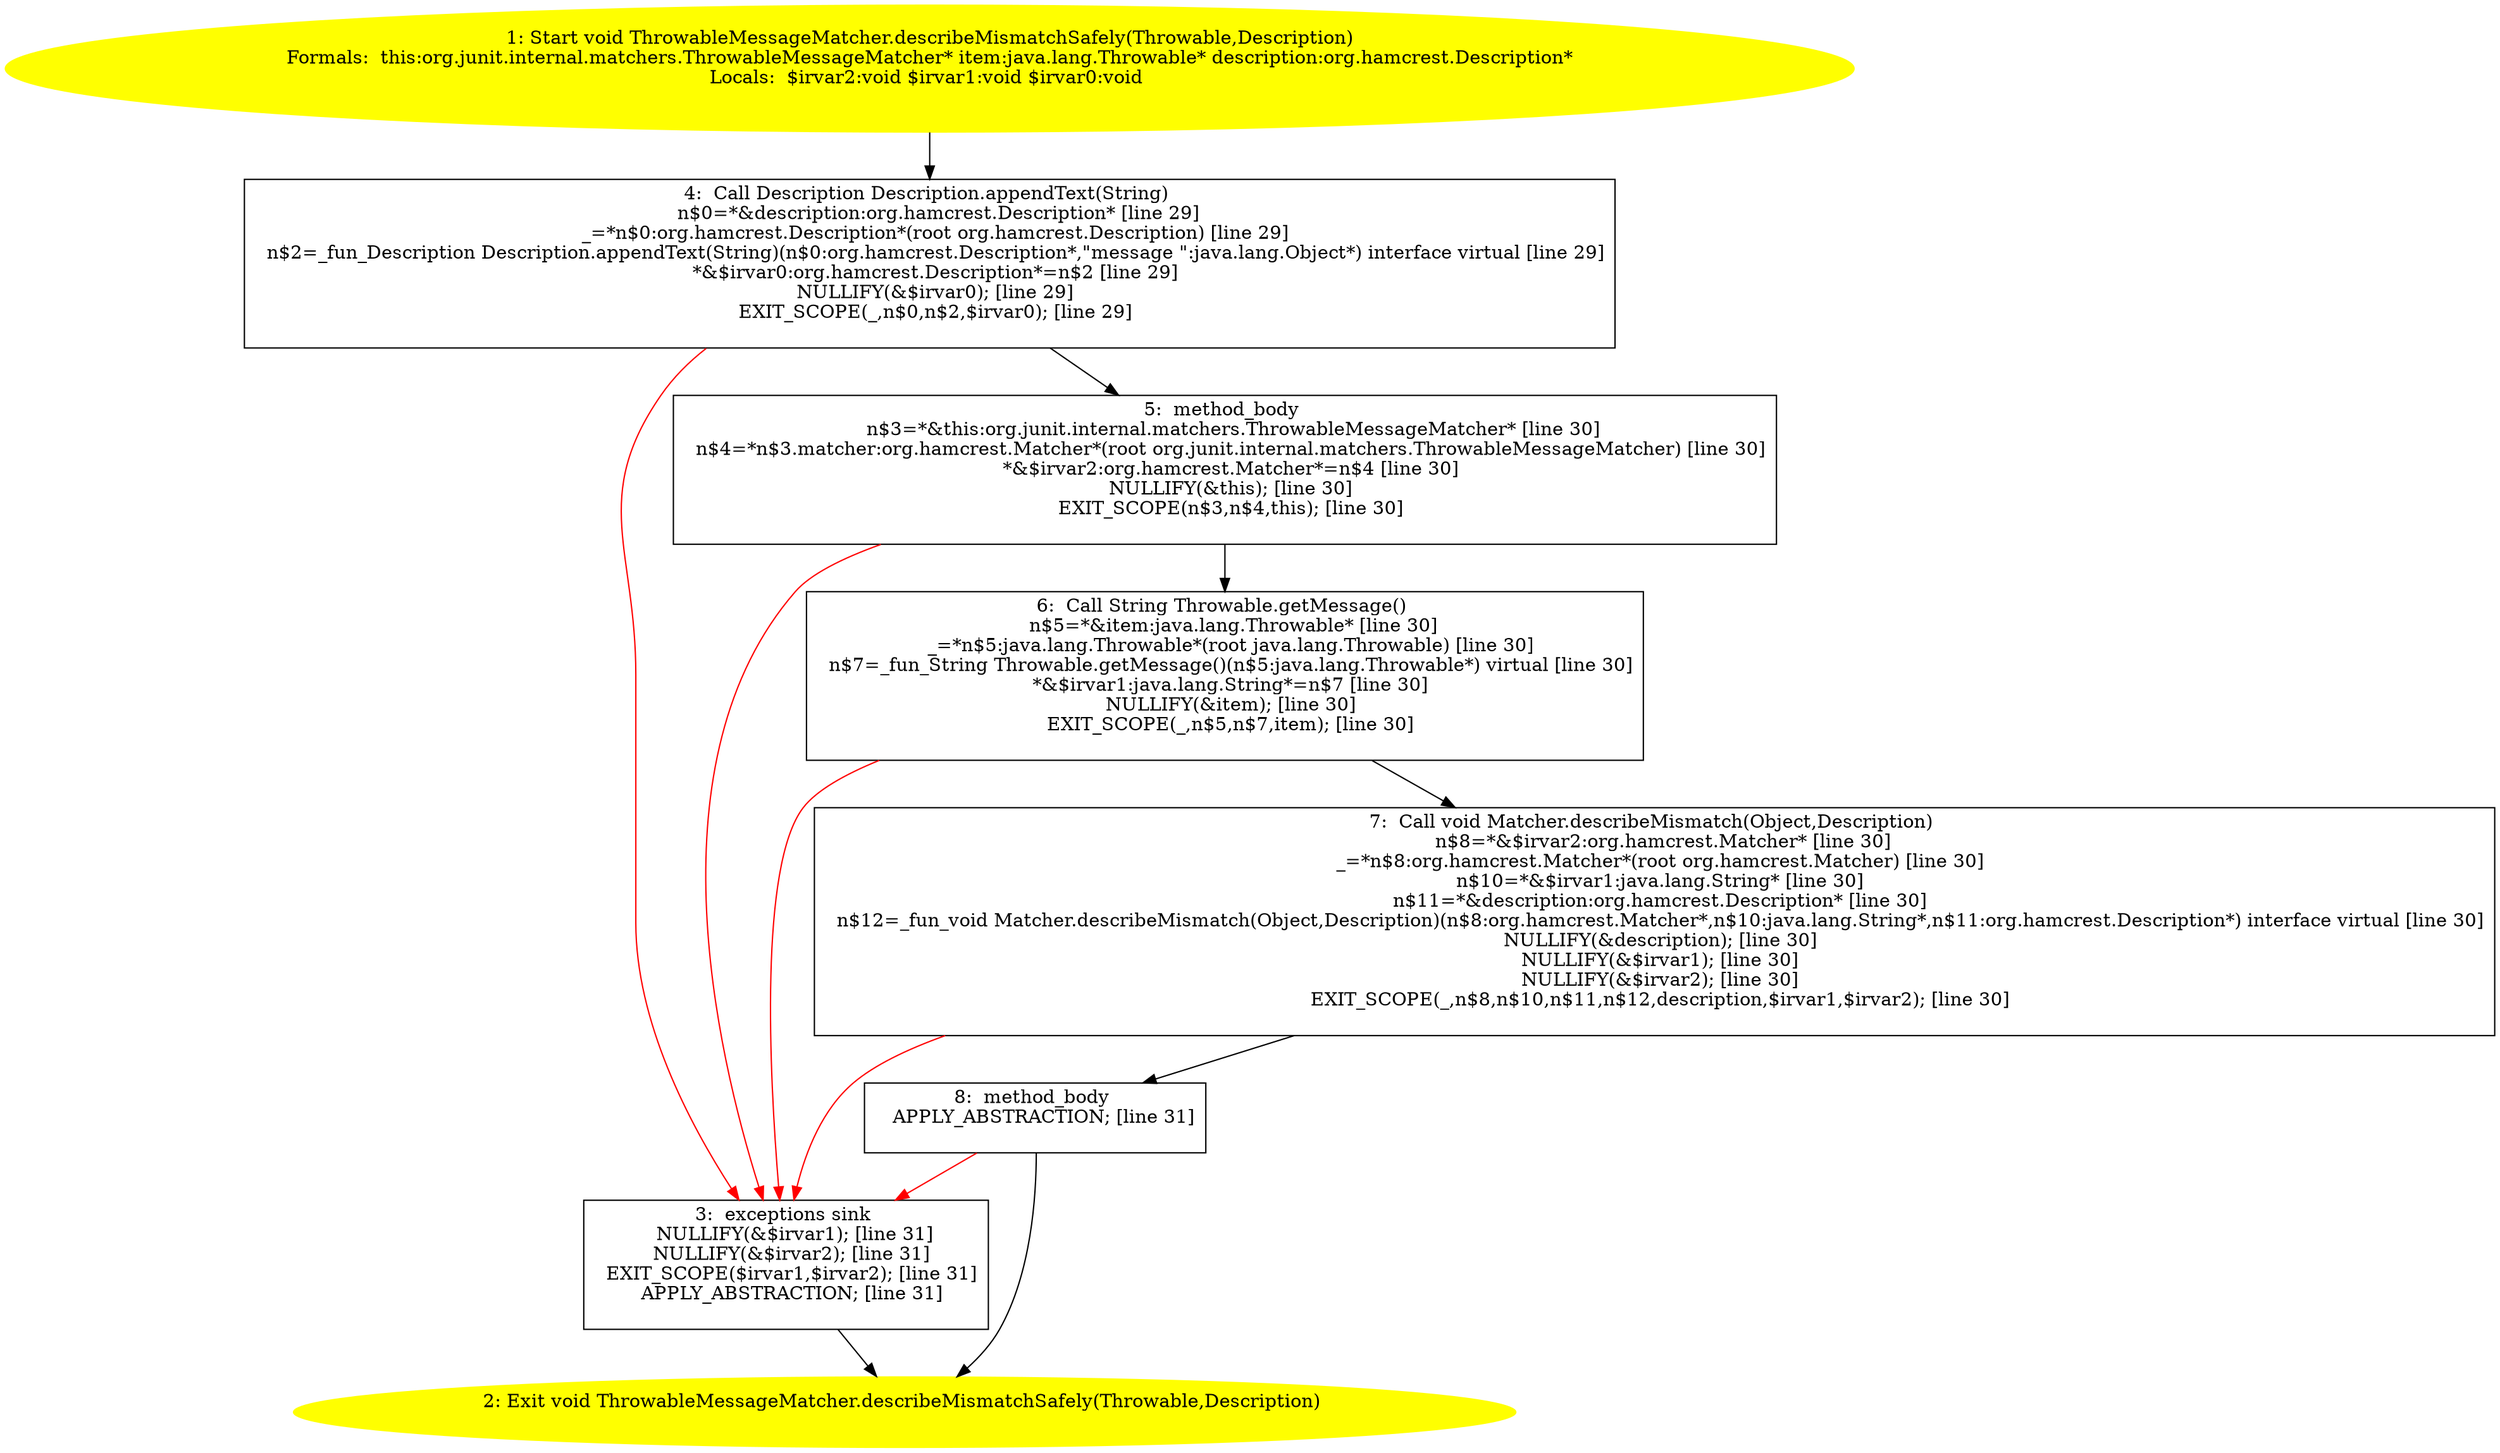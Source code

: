 /* @generated */
digraph cfg {
"org.junit.internal.matchers.ThrowableMessageMatcher.describeMismatchSafely(java.lang.Throwable,org.h.fd4469187b85255d5c6fb5bc7444f220_1" [label="1: Start void ThrowableMessageMatcher.describeMismatchSafely(Throwable,Description)\nFormals:  this:org.junit.internal.matchers.ThrowableMessageMatcher* item:java.lang.Throwable* description:org.hamcrest.Description*\nLocals:  $irvar2:void $irvar1:void $irvar0:void \n  " color=yellow style=filled]
	

	 "org.junit.internal.matchers.ThrowableMessageMatcher.describeMismatchSafely(java.lang.Throwable,org.h.fd4469187b85255d5c6fb5bc7444f220_1" -> "org.junit.internal.matchers.ThrowableMessageMatcher.describeMismatchSafely(java.lang.Throwable,org.h.fd4469187b85255d5c6fb5bc7444f220_4" ;
"org.junit.internal.matchers.ThrowableMessageMatcher.describeMismatchSafely(java.lang.Throwable,org.h.fd4469187b85255d5c6fb5bc7444f220_2" [label="2: Exit void ThrowableMessageMatcher.describeMismatchSafely(Throwable,Description) \n  " color=yellow style=filled]
	

"org.junit.internal.matchers.ThrowableMessageMatcher.describeMismatchSafely(java.lang.Throwable,org.h.fd4469187b85255d5c6fb5bc7444f220_3" [label="3:  exceptions sink \n   NULLIFY(&$irvar1); [line 31]\n  NULLIFY(&$irvar2); [line 31]\n  EXIT_SCOPE($irvar1,$irvar2); [line 31]\n  APPLY_ABSTRACTION; [line 31]\n " shape="box"]
	

	 "org.junit.internal.matchers.ThrowableMessageMatcher.describeMismatchSafely(java.lang.Throwable,org.h.fd4469187b85255d5c6fb5bc7444f220_3" -> "org.junit.internal.matchers.ThrowableMessageMatcher.describeMismatchSafely(java.lang.Throwable,org.h.fd4469187b85255d5c6fb5bc7444f220_2" ;
"org.junit.internal.matchers.ThrowableMessageMatcher.describeMismatchSafely(java.lang.Throwable,org.h.fd4469187b85255d5c6fb5bc7444f220_4" [label="4:  Call Description Description.appendText(String) \n   n$0=*&description:org.hamcrest.Description* [line 29]\n  _=*n$0:org.hamcrest.Description*(root org.hamcrest.Description) [line 29]\n  n$2=_fun_Description Description.appendText(String)(n$0:org.hamcrest.Description*,\"message \":java.lang.Object*) interface virtual [line 29]\n  *&$irvar0:org.hamcrest.Description*=n$2 [line 29]\n  NULLIFY(&$irvar0); [line 29]\n  EXIT_SCOPE(_,n$0,n$2,$irvar0); [line 29]\n " shape="box"]
	

	 "org.junit.internal.matchers.ThrowableMessageMatcher.describeMismatchSafely(java.lang.Throwable,org.h.fd4469187b85255d5c6fb5bc7444f220_4" -> "org.junit.internal.matchers.ThrowableMessageMatcher.describeMismatchSafely(java.lang.Throwable,org.h.fd4469187b85255d5c6fb5bc7444f220_5" ;
	 "org.junit.internal.matchers.ThrowableMessageMatcher.describeMismatchSafely(java.lang.Throwable,org.h.fd4469187b85255d5c6fb5bc7444f220_4" -> "org.junit.internal.matchers.ThrowableMessageMatcher.describeMismatchSafely(java.lang.Throwable,org.h.fd4469187b85255d5c6fb5bc7444f220_3" [color="red" ];
"org.junit.internal.matchers.ThrowableMessageMatcher.describeMismatchSafely(java.lang.Throwable,org.h.fd4469187b85255d5c6fb5bc7444f220_5" [label="5:  method_body \n   n$3=*&this:org.junit.internal.matchers.ThrowableMessageMatcher* [line 30]\n  n$4=*n$3.matcher:org.hamcrest.Matcher*(root org.junit.internal.matchers.ThrowableMessageMatcher) [line 30]\n  *&$irvar2:org.hamcrest.Matcher*=n$4 [line 30]\n  NULLIFY(&this); [line 30]\n  EXIT_SCOPE(n$3,n$4,this); [line 30]\n " shape="box"]
	

	 "org.junit.internal.matchers.ThrowableMessageMatcher.describeMismatchSafely(java.lang.Throwable,org.h.fd4469187b85255d5c6fb5bc7444f220_5" -> "org.junit.internal.matchers.ThrowableMessageMatcher.describeMismatchSafely(java.lang.Throwable,org.h.fd4469187b85255d5c6fb5bc7444f220_6" ;
	 "org.junit.internal.matchers.ThrowableMessageMatcher.describeMismatchSafely(java.lang.Throwable,org.h.fd4469187b85255d5c6fb5bc7444f220_5" -> "org.junit.internal.matchers.ThrowableMessageMatcher.describeMismatchSafely(java.lang.Throwable,org.h.fd4469187b85255d5c6fb5bc7444f220_3" [color="red" ];
"org.junit.internal.matchers.ThrowableMessageMatcher.describeMismatchSafely(java.lang.Throwable,org.h.fd4469187b85255d5c6fb5bc7444f220_6" [label="6:  Call String Throwable.getMessage() \n   n$5=*&item:java.lang.Throwable* [line 30]\n  _=*n$5:java.lang.Throwable*(root java.lang.Throwable) [line 30]\n  n$7=_fun_String Throwable.getMessage()(n$5:java.lang.Throwable*) virtual [line 30]\n  *&$irvar1:java.lang.String*=n$7 [line 30]\n  NULLIFY(&item); [line 30]\n  EXIT_SCOPE(_,n$5,n$7,item); [line 30]\n " shape="box"]
	

	 "org.junit.internal.matchers.ThrowableMessageMatcher.describeMismatchSafely(java.lang.Throwable,org.h.fd4469187b85255d5c6fb5bc7444f220_6" -> "org.junit.internal.matchers.ThrowableMessageMatcher.describeMismatchSafely(java.lang.Throwable,org.h.fd4469187b85255d5c6fb5bc7444f220_7" ;
	 "org.junit.internal.matchers.ThrowableMessageMatcher.describeMismatchSafely(java.lang.Throwable,org.h.fd4469187b85255d5c6fb5bc7444f220_6" -> "org.junit.internal.matchers.ThrowableMessageMatcher.describeMismatchSafely(java.lang.Throwable,org.h.fd4469187b85255d5c6fb5bc7444f220_3" [color="red" ];
"org.junit.internal.matchers.ThrowableMessageMatcher.describeMismatchSafely(java.lang.Throwable,org.h.fd4469187b85255d5c6fb5bc7444f220_7" [label="7:  Call void Matcher.describeMismatch(Object,Description) \n   n$8=*&$irvar2:org.hamcrest.Matcher* [line 30]\n  _=*n$8:org.hamcrest.Matcher*(root org.hamcrest.Matcher) [line 30]\n  n$10=*&$irvar1:java.lang.String* [line 30]\n  n$11=*&description:org.hamcrest.Description* [line 30]\n  n$12=_fun_void Matcher.describeMismatch(Object,Description)(n$8:org.hamcrest.Matcher*,n$10:java.lang.String*,n$11:org.hamcrest.Description*) interface virtual [line 30]\n  NULLIFY(&description); [line 30]\n  NULLIFY(&$irvar1); [line 30]\n  NULLIFY(&$irvar2); [line 30]\n  EXIT_SCOPE(_,n$8,n$10,n$11,n$12,description,$irvar1,$irvar2); [line 30]\n " shape="box"]
	

	 "org.junit.internal.matchers.ThrowableMessageMatcher.describeMismatchSafely(java.lang.Throwable,org.h.fd4469187b85255d5c6fb5bc7444f220_7" -> "org.junit.internal.matchers.ThrowableMessageMatcher.describeMismatchSafely(java.lang.Throwable,org.h.fd4469187b85255d5c6fb5bc7444f220_8" ;
	 "org.junit.internal.matchers.ThrowableMessageMatcher.describeMismatchSafely(java.lang.Throwable,org.h.fd4469187b85255d5c6fb5bc7444f220_7" -> "org.junit.internal.matchers.ThrowableMessageMatcher.describeMismatchSafely(java.lang.Throwable,org.h.fd4469187b85255d5c6fb5bc7444f220_3" [color="red" ];
"org.junit.internal.matchers.ThrowableMessageMatcher.describeMismatchSafely(java.lang.Throwable,org.h.fd4469187b85255d5c6fb5bc7444f220_8" [label="8:  method_body \n   APPLY_ABSTRACTION; [line 31]\n " shape="box"]
	

	 "org.junit.internal.matchers.ThrowableMessageMatcher.describeMismatchSafely(java.lang.Throwable,org.h.fd4469187b85255d5c6fb5bc7444f220_8" -> "org.junit.internal.matchers.ThrowableMessageMatcher.describeMismatchSafely(java.lang.Throwable,org.h.fd4469187b85255d5c6fb5bc7444f220_2" ;
	 "org.junit.internal.matchers.ThrowableMessageMatcher.describeMismatchSafely(java.lang.Throwable,org.h.fd4469187b85255d5c6fb5bc7444f220_8" -> "org.junit.internal.matchers.ThrowableMessageMatcher.describeMismatchSafely(java.lang.Throwable,org.h.fd4469187b85255d5c6fb5bc7444f220_3" [color="red" ];
}
